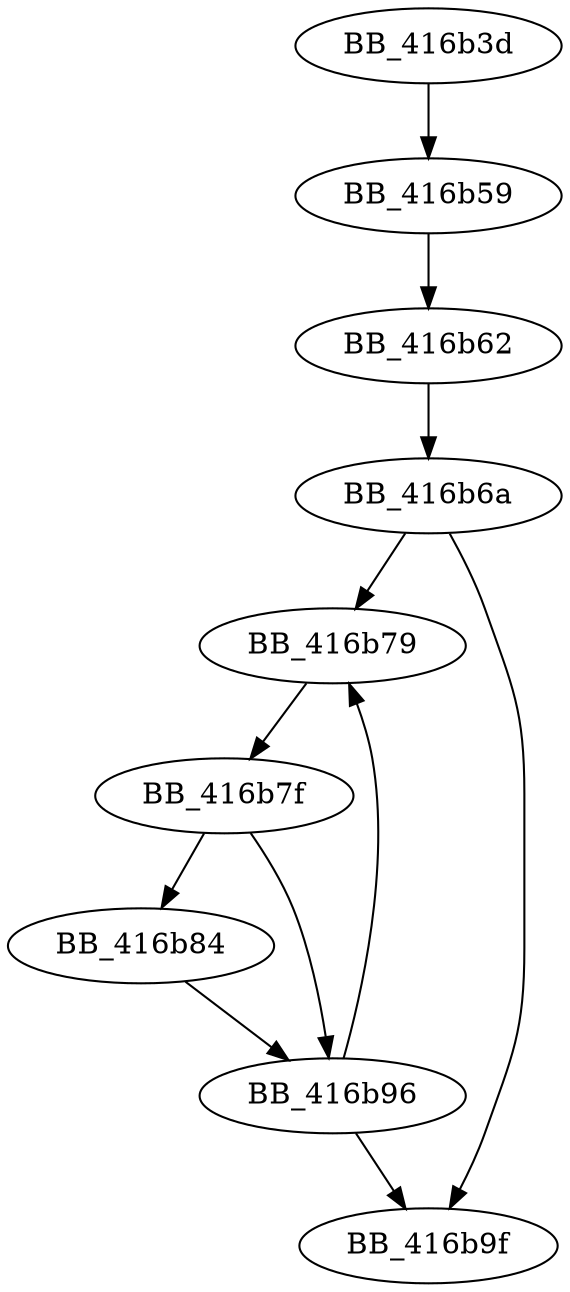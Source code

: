DiGraph __Getcvt{
BB_416b3d->BB_416b59
BB_416b59->BB_416b62
BB_416b62->BB_416b6a
BB_416b6a->BB_416b79
BB_416b6a->BB_416b9f
BB_416b79->BB_416b7f
BB_416b7f->BB_416b84
BB_416b7f->BB_416b96
BB_416b84->BB_416b96
BB_416b96->BB_416b79
BB_416b96->BB_416b9f
}
